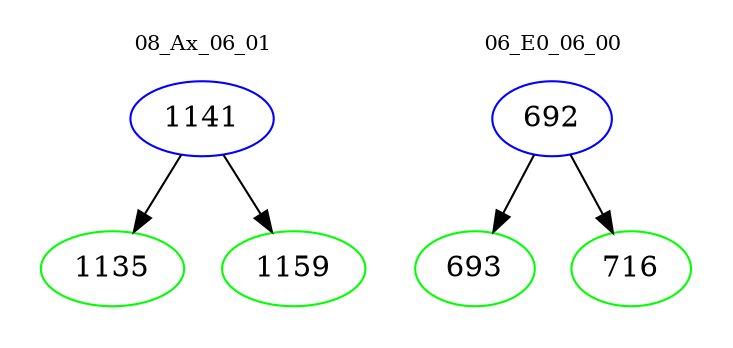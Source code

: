 digraph{
subgraph cluster_0 {
color = white
label = "08_Ax_06_01";
fontsize=10;
T0_1141 [label="1141", color="blue"]
T0_1141 -> T0_1135 [color="black"]
T0_1135 [label="1135", color="green"]
T0_1141 -> T0_1159 [color="black"]
T0_1159 [label="1159", color="green"]
}
subgraph cluster_1 {
color = white
label = "06_E0_06_00";
fontsize=10;
T1_692 [label="692", color="blue"]
T1_692 -> T1_693 [color="black"]
T1_693 [label="693", color="green"]
T1_692 -> T1_716 [color="black"]
T1_716 [label="716", color="green"]
}
}
